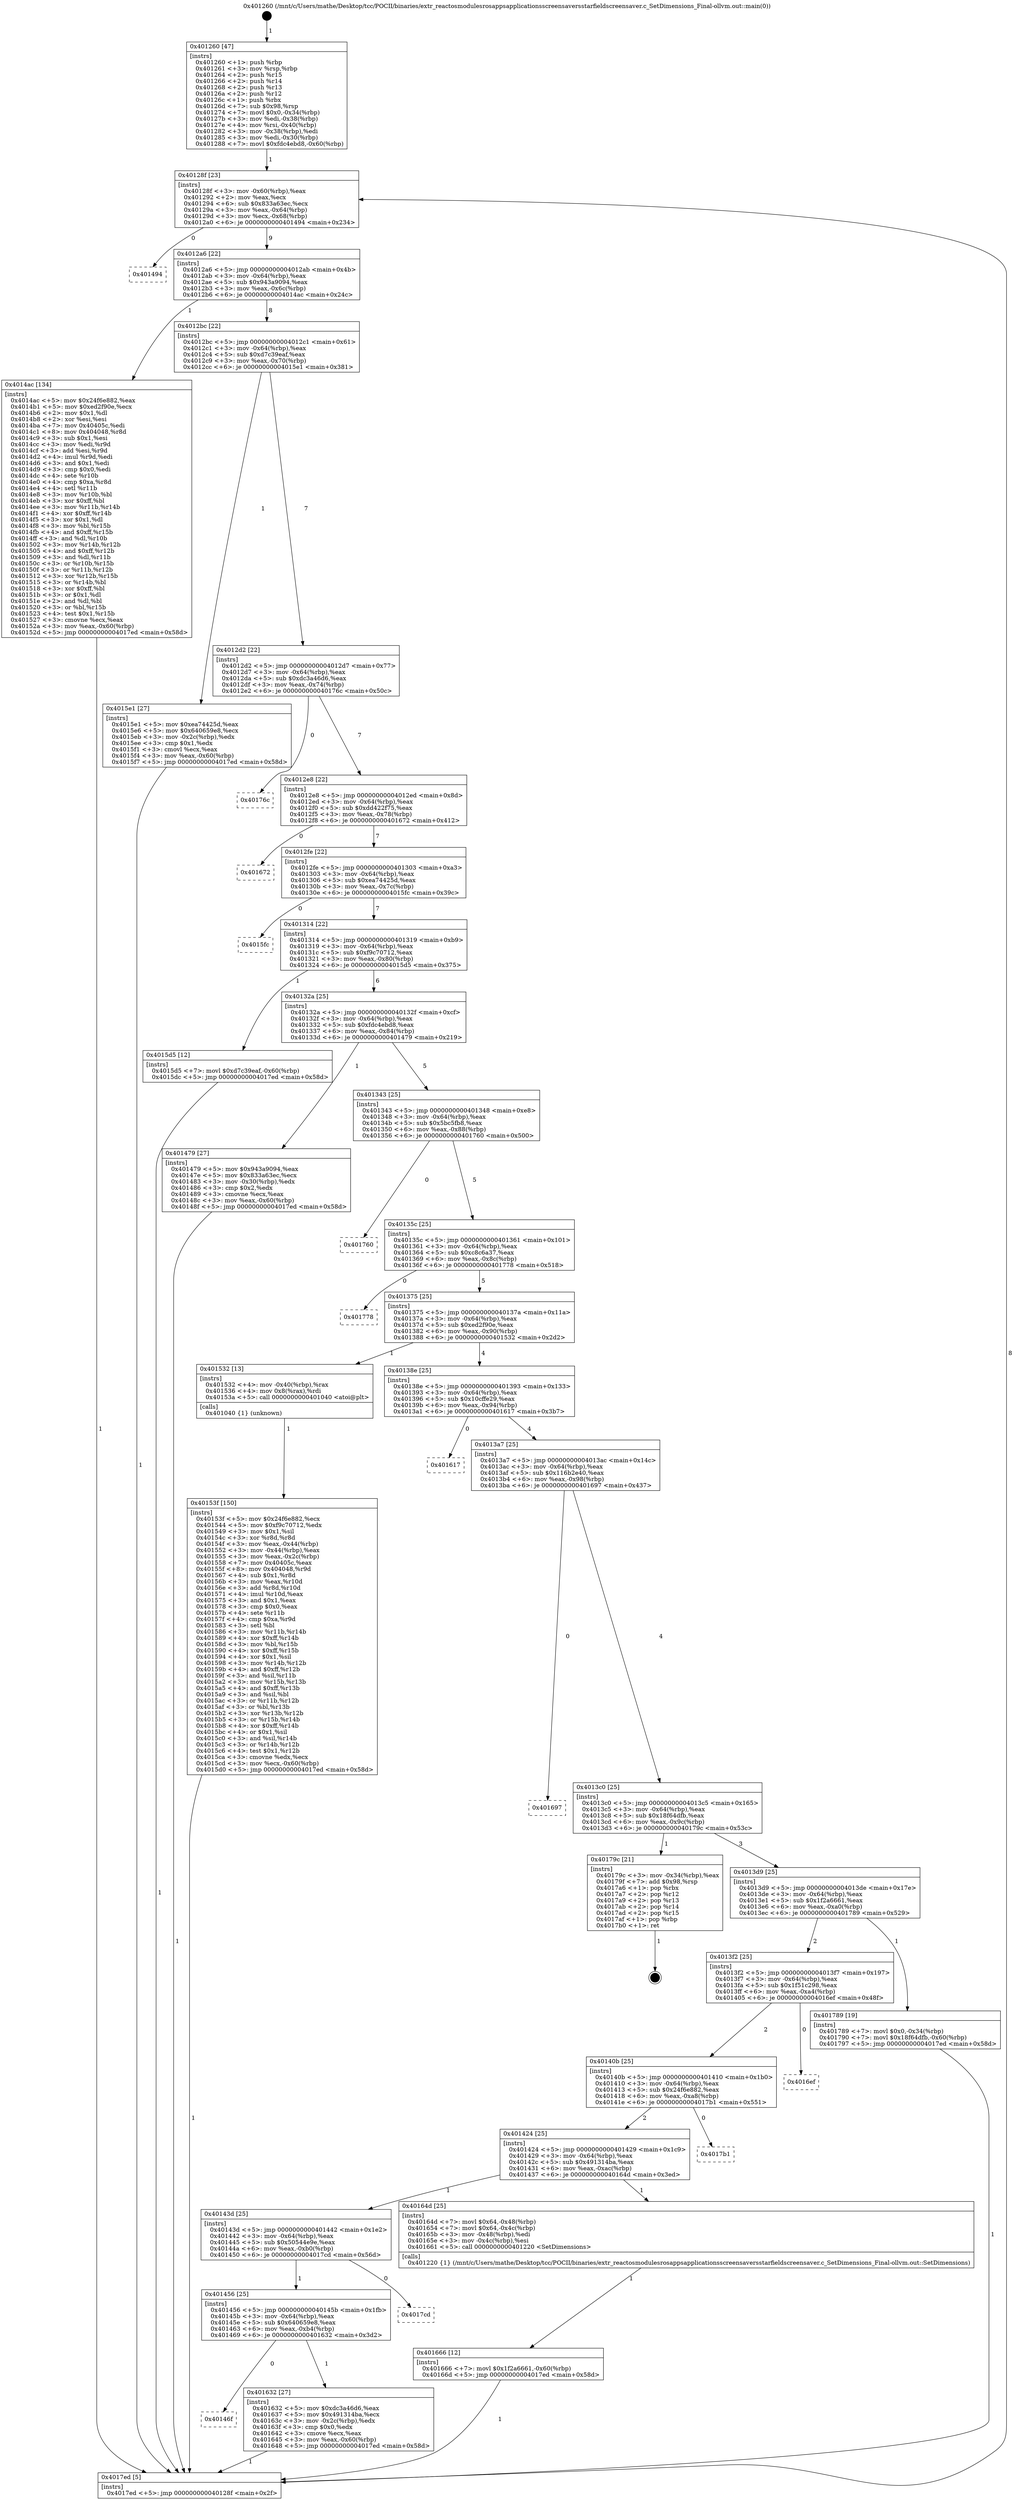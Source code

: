digraph "0x401260" {
  label = "0x401260 (/mnt/c/Users/mathe/Desktop/tcc/POCII/binaries/extr_reactosmodulesrosappsapplicationsscreensaversstarfieldscreensaver.c_SetDimensions_Final-ollvm.out::main(0))"
  labelloc = "t"
  node[shape=record]

  Entry [label="",width=0.3,height=0.3,shape=circle,fillcolor=black,style=filled]
  "0x40128f" [label="{
     0x40128f [23]\l
     | [instrs]\l
     &nbsp;&nbsp;0x40128f \<+3\>: mov -0x60(%rbp),%eax\l
     &nbsp;&nbsp;0x401292 \<+2\>: mov %eax,%ecx\l
     &nbsp;&nbsp;0x401294 \<+6\>: sub $0x833a63ec,%ecx\l
     &nbsp;&nbsp;0x40129a \<+3\>: mov %eax,-0x64(%rbp)\l
     &nbsp;&nbsp;0x40129d \<+3\>: mov %ecx,-0x68(%rbp)\l
     &nbsp;&nbsp;0x4012a0 \<+6\>: je 0000000000401494 \<main+0x234\>\l
  }"]
  "0x401494" [label="{
     0x401494\l
  }", style=dashed]
  "0x4012a6" [label="{
     0x4012a6 [22]\l
     | [instrs]\l
     &nbsp;&nbsp;0x4012a6 \<+5\>: jmp 00000000004012ab \<main+0x4b\>\l
     &nbsp;&nbsp;0x4012ab \<+3\>: mov -0x64(%rbp),%eax\l
     &nbsp;&nbsp;0x4012ae \<+5\>: sub $0x943a9094,%eax\l
     &nbsp;&nbsp;0x4012b3 \<+3\>: mov %eax,-0x6c(%rbp)\l
     &nbsp;&nbsp;0x4012b6 \<+6\>: je 00000000004014ac \<main+0x24c\>\l
  }"]
  Exit [label="",width=0.3,height=0.3,shape=circle,fillcolor=black,style=filled,peripheries=2]
  "0x4014ac" [label="{
     0x4014ac [134]\l
     | [instrs]\l
     &nbsp;&nbsp;0x4014ac \<+5\>: mov $0x24f6e882,%eax\l
     &nbsp;&nbsp;0x4014b1 \<+5\>: mov $0xed2f90e,%ecx\l
     &nbsp;&nbsp;0x4014b6 \<+2\>: mov $0x1,%dl\l
     &nbsp;&nbsp;0x4014b8 \<+2\>: xor %esi,%esi\l
     &nbsp;&nbsp;0x4014ba \<+7\>: mov 0x40405c,%edi\l
     &nbsp;&nbsp;0x4014c1 \<+8\>: mov 0x404048,%r8d\l
     &nbsp;&nbsp;0x4014c9 \<+3\>: sub $0x1,%esi\l
     &nbsp;&nbsp;0x4014cc \<+3\>: mov %edi,%r9d\l
     &nbsp;&nbsp;0x4014cf \<+3\>: add %esi,%r9d\l
     &nbsp;&nbsp;0x4014d2 \<+4\>: imul %r9d,%edi\l
     &nbsp;&nbsp;0x4014d6 \<+3\>: and $0x1,%edi\l
     &nbsp;&nbsp;0x4014d9 \<+3\>: cmp $0x0,%edi\l
     &nbsp;&nbsp;0x4014dc \<+4\>: sete %r10b\l
     &nbsp;&nbsp;0x4014e0 \<+4\>: cmp $0xa,%r8d\l
     &nbsp;&nbsp;0x4014e4 \<+4\>: setl %r11b\l
     &nbsp;&nbsp;0x4014e8 \<+3\>: mov %r10b,%bl\l
     &nbsp;&nbsp;0x4014eb \<+3\>: xor $0xff,%bl\l
     &nbsp;&nbsp;0x4014ee \<+3\>: mov %r11b,%r14b\l
     &nbsp;&nbsp;0x4014f1 \<+4\>: xor $0xff,%r14b\l
     &nbsp;&nbsp;0x4014f5 \<+3\>: xor $0x1,%dl\l
     &nbsp;&nbsp;0x4014f8 \<+3\>: mov %bl,%r15b\l
     &nbsp;&nbsp;0x4014fb \<+4\>: and $0xff,%r15b\l
     &nbsp;&nbsp;0x4014ff \<+3\>: and %dl,%r10b\l
     &nbsp;&nbsp;0x401502 \<+3\>: mov %r14b,%r12b\l
     &nbsp;&nbsp;0x401505 \<+4\>: and $0xff,%r12b\l
     &nbsp;&nbsp;0x401509 \<+3\>: and %dl,%r11b\l
     &nbsp;&nbsp;0x40150c \<+3\>: or %r10b,%r15b\l
     &nbsp;&nbsp;0x40150f \<+3\>: or %r11b,%r12b\l
     &nbsp;&nbsp;0x401512 \<+3\>: xor %r12b,%r15b\l
     &nbsp;&nbsp;0x401515 \<+3\>: or %r14b,%bl\l
     &nbsp;&nbsp;0x401518 \<+3\>: xor $0xff,%bl\l
     &nbsp;&nbsp;0x40151b \<+3\>: or $0x1,%dl\l
     &nbsp;&nbsp;0x40151e \<+2\>: and %dl,%bl\l
     &nbsp;&nbsp;0x401520 \<+3\>: or %bl,%r15b\l
     &nbsp;&nbsp;0x401523 \<+4\>: test $0x1,%r15b\l
     &nbsp;&nbsp;0x401527 \<+3\>: cmovne %ecx,%eax\l
     &nbsp;&nbsp;0x40152a \<+3\>: mov %eax,-0x60(%rbp)\l
     &nbsp;&nbsp;0x40152d \<+5\>: jmp 00000000004017ed \<main+0x58d\>\l
  }"]
  "0x4012bc" [label="{
     0x4012bc [22]\l
     | [instrs]\l
     &nbsp;&nbsp;0x4012bc \<+5\>: jmp 00000000004012c1 \<main+0x61\>\l
     &nbsp;&nbsp;0x4012c1 \<+3\>: mov -0x64(%rbp),%eax\l
     &nbsp;&nbsp;0x4012c4 \<+5\>: sub $0xd7c39eaf,%eax\l
     &nbsp;&nbsp;0x4012c9 \<+3\>: mov %eax,-0x70(%rbp)\l
     &nbsp;&nbsp;0x4012cc \<+6\>: je 00000000004015e1 \<main+0x381\>\l
  }"]
  "0x401666" [label="{
     0x401666 [12]\l
     | [instrs]\l
     &nbsp;&nbsp;0x401666 \<+7\>: movl $0x1f2a6661,-0x60(%rbp)\l
     &nbsp;&nbsp;0x40166d \<+5\>: jmp 00000000004017ed \<main+0x58d\>\l
  }"]
  "0x4015e1" [label="{
     0x4015e1 [27]\l
     | [instrs]\l
     &nbsp;&nbsp;0x4015e1 \<+5\>: mov $0xea74425d,%eax\l
     &nbsp;&nbsp;0x4015e6 \<+5\>: mov $0x640659e8,%ecx\l
     &nbsp;&nbsp;0x4015eb \<+3\>: mov -0x2c(%rbp),%edx\l
     &nbsp;&nbsp;0x4015ee \<+3\>: cmp $0x1,%edx\l
     &nbsp;&nbsp;0x4015f1 \<+3\>: cmovl %ecx,%eax\l
     &nbsp;&nbsp;0x4015f4 \<+3\>: mov %eax,-0x60(%rbp)\l
     &nbsp;&nbsp;0x4015f7 \<+5\>: jmp 00000000004017ed \<main+0x58d\>\l
  }"]
  "0x4012d2" [label="{
     0x4012d2 [22]\l
     | [instrs]\l
     &nbsp;&nbsp;0x4012d2 \<+5\>: jmp 00000000004012d7 \<main+0x77\>\l
     &nbsp;&nbsp;0x4012d7 \<+3\>: mov -0x64(%rbp),%eax\l
     &nbsp;&nbsp;0x4012da \<+5\>: sub $0xdc3a46d6,%eax\l
     &nbsp;&nbsp;0x4012df \<+3\>: mov %eax,-0x74(%rbp)\l
     &nbsp;&nbsp;0x4012e2 \<+6\>: je 000000000040176c \<main+0x50c\>\l
  }"]
  "0x40146f" [label="{
     0x40146f\l
  }", style=dashed]
  "0x40176c" [label="{
     0x40176c\l
  }", style=dashed]
  "0x4012e8" [label="{
     0x4012e8 [22]\l
     | [instrs]\l
     &nbsp;&nbsp;0x4012e8 \<+5\>: jmp 00000000004012ed \<main+0x8d\>\l
     &nbsp;&nbsp;0x4012ed \<+3\>: mov -0x64(%rbp),%eax\l
     &nbsp;&nbsp;0x4012f0 \<+5\>: sub $0xdd422f75,%eax\l
     &nbsp;&nbsp;0x4012f5 \<+3\>: mov %eax,-0x78(%rbp)\l
     &nbsp;&nbsp;0x4012f8 \<+6\>: je 0000000000401672 \<main+0x412\>\l
  }"]
  "0x401632" [label="{
     0x401632 [27]\l
     | [instrs]\l
     &nbsp;&nbsp;0x401632 \<+5\>: mov $0xdc3a46d6,%eax\l
     &nbsp;&nbsp;0x401637 \<+5\>: mov $0x491314ba,%ecx\l
     &nbsp;&nbsp;0x40163c \<+3\>: mov -0x2c(%rbp),%edx\l
     &nbsp;&nbsp;0x40163f \<+3\>: cmp $0x0,%edx\l
     &nbsp;&nbsp;0x401642 \<+3\>: cmove %ecx,%eax\l
     &nbsp;&nbsp;0x401645 \<+3\>: mov %eax,-0x60(%rbp)\l
     &nbsp;&nbsp;0x401648 \<+5\>: jmp 00000000004017ed \<main+0x58d\>\l
  }"]
  "0x401672" [label="{
     0x401672\l
  }", style=dashed]
  "0x4012fe" [label="{
     0x4012fe [22]\l
     | [instrs]\l
     &nbsp;&nbsp;0x4012fe \<+5\>: jmp 0000000000401303 \<main+0xa3\>\l
     &nbsp;&nbsp;0x401303 \<+3\>: mov -0x64(%rbp),%eax\l
     &nbsp;&nbsp;0x401306 \<+5\>: sub $0xea74425d,%eax\l
     &nbsp;&nbsp;0x40130b \<+3\>: mov %eax,-0x7c(%rbp)\l
     &nbsp;&nbsp;0x40130e \<+6\>: je 00000000004015fc \<main+0x39c\>\l
  }"]
  "0x401456" [label="{
     0x401456 [25]\l
     | [instrs]\l
     &nbsp;&nbsp;0x401456 \<+5\>: jmp 000000000040145b \<main+0x1fb\>\l
     &nbsp;&nbsp;0x40145b \<+3\>: mov -0x64(%rbp),%eax\l
     &nbsp;&nbsp;0x40145e \<+5\>: sub $0x640659e8,%eax\l
     &nbsp;&nbsp;0x401463 \<+6\>: mov %eax,-0xb4(%rbp)\l
     &nbsp;&nbsp;0x401469 \<+6\>: je 0000000000401632 \<main+0x3d2\>\l
  }"]
  "0x4015fc" [label="{
     0x4015fc\l
  }", style=dashed]
  "0x401314" [label="{
     0x401314 [22]\l
     | [instrs]\l
     &nbsp;&nbsp;0x401314 \<+5\>: jmp 0000000000401319 \<main+0xb9\>\l
     &nbsp;&nbsp;0x401319 \<+3\>: mov -0x64(%rbp),%eax\l
     &nbsp;&nbsp;0x40131c \<+5\>: sub $0xf9c70712,%eax\l
     &nbsp;&nbsp;0x401321 \<+3\>: mov %eax,-0x80(%rbp)\l
     &nbsp;&nbsp;0x401324 \<+6\>: je 00000000004015d5 \<main+0x375\>\l
  }"]
  "0x4017cd" [label="{
     0x4017cd\l
  }", style=dashed]
  "0x4015d5" [label="{
     0x4015d5 [12]\l
     | [instrs]\l
     &nbsp;&nbsp;0x4015d5 \<+7\>: movl $0xd7c39eaf,-0x60(%rbp)\l
     &nbsp;&nbsp;0x4015dc \<+5\>: jmp 00000000004017ed \<main+0x58d\>\l
  }"]
  "0x40132a" [label="{
     0x40132a [25]\l
     | [instrs]\l
     &nbsp;&nbsp;0x40132a \<+5\>: jmp 000000000040132f \<main+0xcf\>\l
     &nbsp;&nbsp;0x40132f \<+3\>: mov -0x64(%rbp),%eax\l
     &nbsp;&nbsp;0x401332 \<+5\>: sub $0xfdc4ebd8,%eax\l
     &nbsp;&nbsp;0x401337 \<+6\>: mov %eax,-0x84(%rbp)\l
     &nbsp;&nbsp;0x40133d \<+6\>: je 0000000000401479 \<main+0x219\>\l
  }"]
  "0x40143d" [label="{
     0x40143d [25]\l
     | [instrs]\l
     &nbsp;&nbsp;0x40143d \<+5\>: jmp 0000000000401442 \<main+0x1e2\>\l
     &nbsp;&nbsp;0x401442 \<+3\>: mov -0x64(%rbp),%eax\l
     &nbsp;&nbsp;0x401445 \<+5\>: sub $0x50544e9e,%eax\l
     &nbsp;&nbsp;0x40144a \<+6\>: mov %eax,-0xb0(%rbp)\l
     &nbsp;&nbsp;0x401450 \<+6\>: je 00000000004017cd \<main+0x56d\>\l
  }"]
  "0x401479" [label="{
     0x401479 [27]\l
     | [instrs]\l
     &nbsp;&nbsp;0x401479 \<+5\>: mov $0x943a9094,%eax\l
     &nbsp;&nbsp;0x40147e \<+5\>: mov $0x833a63ec,%ecx\l
     &nbsp;&nbsp;0x401483 \<+3\>: mov -0x30(%rbp),%edx\l
     &nbsp;&nbsp;0x401486 \<+3\>: cmp $0x2,%edx\l
     &nbsp;&nbsp;0x401489 \<+3\>: cmovne %ecx,%eax\l
     &nbsp;&nbsp;0x40148c \<+3\>: mov %eax,-0x60(%rbp)\l
     &nbsp;&nbsp;0x40148f \<+5\>: jmp 00000000004017ed \<main+0x58d\>\l
  }"]
  "0x401343" [label="{
     0x401343 [25]\l
     | [instrs]\l
     &nbsp;&nbsp;0x401343 \<+5\>: jmp 0000000000401348 \<main+0xe8\>\l
     &nbsp;&nbsp;0x401348 \<+3\>: mov -0x64(%rbp),%eax\l
     &nbsp;&nbsp;0x40134b \<+5\>: sub $0x5bc5fb8,%eax\l
     &nbsp;&nbsp;0x401350 \<+6\>: mov %eax,-0x88(%rbp)\l
     &nbsp;&nbsp;0x401356 \<+6\>: je 0000000000401760 \<main+0x500\>\l
  }"]
  "0x4017ed" [label="{
     0x4017ed [5]\l
     | [instrs]\l
     &nbsp;&nbsp;0x4017ed \<+5\>: jmp 000000000040128f \<main+0x2f\>\l
  }"]
  "0x401260" [label="{
     0x401260 [47]\l
     | [instrs]\l
     &nbsp;&nbsp;0x401260 \<+1\>: push %rbp\l
     &nbsp;&nbsp;0x401261 \<+3\>: mov %rsp,%rbp\l
     &nbsp;&nbsp;0x401264 \<+2\>: push %r15\l
     &nbsp;&nbsp;0x401266 \<+2\>: push %r14\l
     &nbsp;&nbsp;0x401268 \<+2\>: push %r13\l
     &nbsp;&nbsp;0x40126a \<+2\>: push %r12\l
     &nbsp;&nbsp;0x40126c \<+1\>: push %rbx\l
     &nbsp;&nbsp;0x40126d \<+7\>: sub $0x98,%rsp\l
     &nbsp;&nbsp;0x401274 \<+7\>: movl $0x0,-0x34(%rbp)\l
     &nbsp;&nbsp;0x40127b \<+3\>: mov %edi,-0x38(%rbp)\l
     &nbsp;&nbsp;0x40127e \<+4\>: mov %rsi,-0x40(%rbp)\l
     &nbsp;&nbsp;0x401282 \<+3\>: mov -0x38(%rbp),%edi\l
     &nbsp;&nbsp;0x401285 \<+3\>: mov %edi,-0x30(%rbp)\l
     &nbsp;&nbsp;0x401288 \<+7\>: movl $0xfdc4ebd8,-0x60(%rbp)\l
  }"]
  "0x40164d" [label="{
     0x40164d [25]\l
     | [instrs]\l
     &nbsp;&nbsp;0x40164d \<+7\>: movl $0x64,-0x48(%rbp)\l
     &nbsp;&nbsp;0x401654 \<+7\>: movl $0x64,-0x4c(%rbp)\l
     &nbsp;&nbsp;0x40165b \<+3\>: mov -0x48(%rbp),%edi\l
     &nbsp;&nbsp;0x40165e \<+3\>: mov -0x4c(%rbp),%esi\l
     &nbsp;&nbsp;0x401661 \<+5\>: call 0000000000401220 \<SetDimensions\>\l
     | [calls]\l
     &nbsp;&nbsp;0x401220 \{1\} (/mnt/c/Users/mathe/Desktop/tcc/POCII/binaries/extr_reactosmodulesrosappsapplicationsscreensaversstarfieldscreensaver.c_SetDimensions_Final-ollvm.out::SetDimensions)\l
  }"]
  "0x401760" [label="{
     0x401760\l
  }", style=dashed]
  "0x40135c" [label="{
     0x40135c [25]\l
     | [instrs]\l
     &nbsp;&nbsp;0x40135c \<+5\>: jmp 0000000000401361 \<main+0x101\>\l
     &nbsp;&nbsp;0x401361 \<+3\>: mov -0x64(%rbp),%eax\l
     &nbsp;&nbsp;0x401364 \<+5\>: sub $0xc8c6a37,%eax\l
     &nbsp;&nbsp;0x401369 \<+6\>: mov %eax,-0x8c(%rbp)\l
     &nbsp;&nbsp;0x40136f \<+6\>: je 0000000000401778 \<main+0x518\>\l
  }"]
  "0x401424" [label="{
     0x401424 [25]\l
     | [instrs]\l
     &nbsp;&nbsp;0x401424 \<+5\>: jmp 0000000000401429 \<main+0x1c9\>\l
     &nbsp;&nbsp;0x401429 \<+3\>: mov -0x64(%rbp),%eax\l
     &nbsp;&nbsp;0x40142c \<+5\>: sub $0x491314ba,%eax\l
     &nbsp;&nbsp;0x401431 \<+6\>: mov %eax,-0xac(%rbp)\l
     &nbsp;&nbsp;0x401437 \<+6\>: je 000000000040164d \<main+0x3ed\>\l
  }"]
  "0x401778" [label="{
     0x401778\l
  }", style=dashed]
  "0x401375" [label="{
     0x401375 [25]\l
     | [instrs]\l
     &nbsp;&nbsp;0x401375 \<+5\>: jmp 000000000040137a \<main+0x11a\>\l
     &nbsp;&nbsp;0x40137a \<+3\>: mov -0x64(%rbp),%eax\l
     &nbsp;&nbsp;0x40137d \<+5\>: sub $0xed2f90e,%eax\l
     &nbsp;&nbsp;0x401382 \<+6\>: mov %eax,-0x90(%rbp)\l
     &nbsp;&nbsp;0x401388 \<+6\>: je 0000000000401532 \<main+0x2d2\>\l
  }"]
  "0x4017b1" [label="{
     0x4017b1\l
  }", style=dashed]
  "0x401532" [label="{
     0x401532 [13]\l
     | [instrs]\l
     &nbsp;&nbsp;0x401532 \<+4\>: mov -0x40(%rbp),%rax\l
     &nbsp;&nbsp;0x401536 \<+4\>: mov 0x8(%rax),%rdi\l
     &nbsp;&nbsp;0x40153a \<+5\>: call 0000000000401040 \<atoi@plt\>\l
     | [calls]\l
     &nbsp;&nbsp;0x401040 \{1\} (unknown)\l
  }"]
  "0x40138e" [label="{
     0x40138e [25]\l
     | [instrs]\l
     &nbsp;&nbsp;0x40138e \<+5\>: jmp 0000000000401393 \<main+0x133\>\l
     &nbsp;&nbsp;0x401393 \<+3\>: mov -0x64(%rbp),%eax\l
     &nbsp;&nbsp;0x401396 \<+5\>: sub $0x10cffe29,%eax\l
     &nbsp;&nbsp;0x40139b \<+6\>: mov %eax,-0x94(%rbp)\l
     &nbsp;&nbsp;0x4013a1 \<+6\>: je 0000000000401617 \<main+0x3b7\>\l
  }"]
  "0x40153f" [label="{
     0x40153f [150]\l
     | [instrs]\l
     &nbsp;&nbsp;0x40153f \<+5\>: mov $0x24f6e882,%ecx\l
     &nbsp;&nbsp;0x401544 \<+5\>: mov $0xf9c70712,%edx\l
     &nbsp;&nbsp;0x401549 \<+3\>: mov $0x1,%sil\l
     &nbsp;&nbsp;0x40154c \<+3\>: xor %r8d,%r8d\l
     &nbsp;&nbsp;0x40154f \<+3\>: mov %eax,-0x44(%rbp)\l
     &nbsp;&nbsp;0x401552 \<+3\>: mov -0x44(%rbp),%eax\l
     &nbsp;&nbsp;0x401555 \<+3\>: mov %eax,-0x2c(%rbp)\l
     &nbsp;&nbsp;0x401558 \<+7\>: mov 0x40405c,%eax\l
     &nbsp;&nbsp;0x40155f \<+8\>: mov 0x404048,%r9d\l
     &nbsp;&nbsp;0x401567 \<+4\>: sub $0x1,%r8d\l
     &nbsp;&nbsp;0x40156b \<+3\>: mov %eax,%r10d\l
     &nbsp;&nbsp;0x40156e \<+3\>: add %r8d,%r10d\l
     &nbsp;&nbsp;0x401571 \<+4\>: imul %r10d,%eax\l
     &nbsp;&nbsp;0x401575 \<+3\>: and $0x1,%eax\l
     &nbsp;&nbsp;0x401578 \<+3\>: cmp $0x0,%eax\l
     &nbsp;&nbsp;0x40157b \<+4\>: sete %r11b\l
     &nbsp;&nbsp;0x40157f \<+4\>: cmp $0xa,%r9d\l
     &nbsp;&nbsp;0x401583 \<+3\>: setl %bl\l
     &nbsp;&nbsp;0x401586 \<+3\>: mov %r11b,%r14b\l
     &nbsp;&nbsp;0x401589 \<+4\>: xor $0xff,%r14b\l
     &nbsp;&nbsp;0x40158d \<+3\>: mov %bl,%r15b\l
     &nbsp;&nbsp;0x401590 \<+4\>: xor $0xff,%r15b\l
     &nbsp;&nbsp;0x401594 \<+4\>: xor $0x1,%sil\l
     &nbsp;&nbsp;0x401598 \<+3\>: mov %r14b,%r12b\l
     &nbsp;&nbsp;0x40159b \<+4\>: and $0xff,%r12b\l
     &nbsp;&nbsp;0x40159f \<+3\>: and %sil,%r11b\l
     &nbsp;&nbsp;0x4015a2 \<+3\>: mov %r15b,%r13b\l
     &nbsp;&nbsp;0x4015a5 \<+4\>: and $0xff,%r13b\l
     &nbsp;&nbsp;0x4015a9 \<+3\>: and %sil,%bl\l
     &nbsp;&nbsp;0x4015ac \<+3\>: or %r11b,%r12b\l
     &nbsp;&nbsp;0x4015af \<+3\>: or %bl,%r13b\l
     &nbsp;&nbsp;0x4015b2 \<+3\>: xor %r13b,%r12b\l
     &nbsp;&nbsp;0x4015b5 \<+3\>: or %r15b,%r14b\l
     &nbsp;&nbsp;0x4015b8 \<+4\>: xor $0xff,%r14b\l
     &nbsp;&nbsp;0x4015bc \<+4\>: or $0x1,%sil\l
     &nbsp;&nbsp;0x4015c0 \<+3\>: and %sil,%r14b\l
     &nbsp;&nbsp;0x4015c3 \<+3\>: or %r14b,%r12b\l
     &nbsp;&nbsp;0x4015c6 \<+4\>: test $0x1,%r12b\l
     &nbsp;&nbsp;0x4015ca \<+3\>: cmovne %edx,%ecx\l
     &nbsp;&nbsp;0x4015cd \<+3\>: mov %ecx,-0x60(%rbp)\l
     &nbsp;&nbsp;0x4015d0 \<+5\>: jmp 00000000004017ed \<main+0x58d\>\l
  }"]
  "0x40140b" [label="{
     0x40140b [25]\l
     | [instrs]\l
     &nbsp;&nbsp;0x40140b \<+5\>: jmp 0000000000401410 \<main+0x1b0\>\l
     &nbsp;&nbsp;0x401410 \<+3\>: mov -0x64(%rbp),%eax\l
     &nbsp;&nbsp;0x401413 \<+5\>: sub $0x24f6e882,%eax\l
     &nbsp;&nbsp;0x401418 \<+6\>: mov %eax,-0xa8(%rbp)\l
     &nbsp;&nbsp;0x40141e \<+6\>: je 00000000004017b1 \<main+0x551\>\l
  }"]
  "0x401617" [label="{
     0x401617\l
  }", style=dashed]
  "0x4013a7" [label="{
     0x4013a7 [25]\l
     | [instrs]\l
     &nbsp;&nbsp;0x4013a7 \<+5\>: jmp 00000000004013ac \<main+0x14c\>\l
     &nbsp;&nbsp;0x4013ac \<+3\>: mov -0x64(%rbp),%eax\l
     &nbsp;&nbsp;0x4013af \<+5\>: sub $0x116b2e40,%eax\l
     &nbsp;&nbsp;0x4013b4 \<+6\>: mov %eax,-0x98(%rbp)\l
     &nbsp;&nbsp;0x4013ba \<+6\>: je 0000000000401697 \<main+0x437\>\l
  }"]
  "0x4016ef" [label="{
     0x4016ef\l
  }", style=dashed]
  "0x401697" [label="{
     0x401697\l
  }", style=dashed]
  "0x4013c0" [label="{
     0x4013c0 [25]\l
     | [instrs]\l
     &nbsp;&nbsp;0x4013c0 \<+5\>: jmp 00000000004013c5 \<main+0x165\>\l
     &nbsp;&nbsp;0x4013c5 \<+3\>: mov -0x64(%rbp),%eax\l
     &nbsp;&nbsp;0x4013c8 \<+5\>: sub $0x18f64dfb,%eax\l
     &nbsp;&nbsp;0x4013cd \<+6\>: mov %eax,-0x9c(%rbp)\l
     &nbsp;&nbsp;0x4013d3 \<+6\>: je 000000000040179c \<main+0x53c\>\l
  }"]
  "0x4013f2" [label="{
     0x4013f2 [25]\l
     | [instrs]\l
     &nbsp;&nbsp;0x4013f2 \<+5\>: jmp 00000000004013f7 \<main+0x197\>\l
     &nbsp;&nbsp;0x4013f7 \<+3\>: mov -0x64(%rbp),%eax\l
     &nbsp;&nbsp;0x4013fa \<+5\>: sub $0x1f51c298,%eax\l
     &nbsp;&nbsp;0x4013ff \<+6\>: mov %eax,-0xa4(%rbp)\l
     &nbsp;&nbsp;0x401405 \<+6\>: je 00000000004016ef \<main+0x48f\>\l
  }"]
  "0x40179c" [label="{
     0x40179c [21]\l
     | [instrs]\l
     &nbsp;&nbsp;0x40179c \<+3\>: mov -0x34(%rbp),%eax\l
     &nbsp;&nbsp;0x40179f \<+7\>: add $0x98,%rsp\l
     &nbsp;&nbsp;0x4017a6 \<+1\>: pop %rbx\l
     &nbsp;&nbsp;0x4017a7 \<+2\>: pop %r12\l
     &nbsp;&nbsp;0x4017a9 \<+2\>: pop %r13\l
     &nbsp;&nbsp;0x4017ab \<+2\>: pop %r14\l
     &nbsp;&nbsp;0x4017ad \<+2\>: pop %r15\l
     &nbsp;&nbsp;0x4017af \<+1\>: pop %rbp\l
     &nbsp;&nbsp;0x4017b0 \<+1\>: ret\l
  }"]
  "0x4013d9" [label="{
     0x4013d9 [25]\l
     | [instrs]\l
     &nbsp;&nbsp;0x4013d9 \<+5\>: jmp 00000000004013de \<main+0x17e\>\l
     &nbsp;&nbsp;0x4013de \<+3\>: mov -0x64(%rbp),%eax\l
     &nbsp;&nbsp;0x4013e1 \<+5\>: sub $0x1f2a6661,%eax\l
     &nbsp;&nbsp;0x4013e6 \<+6\>: mov %eax,-0xa0(%rbp)\l
     &nbsp;&nbsp;0x4013ec \<+6\>: je 0000000000401789 \<main+0x529\>\l
  }"]
  "0x401789" [label="{
     0x401789 [19]\l
     | [instrs]\l
     &nbsp;&nbsp;0x401789 \<+7\>: movl $0x0,-0x34(%rbp)\l
     &nbsp;&nbsp;0x401790 \<+7\>: movl $0x18f64dfb,-0x60(%rbp)\l
     &nbsp;&nbsp;0x401797 \<+5\>: jmp 00000000004017ed \<main+0x58d\>\l
  }"]
  Entry -> "0x401260" [label=" 1"]
  "0x40128f" -> "0x401494" [label=" 0"]
  "0x40128f" -> "0x4012a6" [label=" 9"]
  "0x40179c" -> Exit [label=" 1"]
  "0x4012a6" -> "0x4014ac" [label=" 1"]
  "0x4012a6" -> "0x4012bc" [label=" 8"]
  "0x401789" -> "0x4017ed" [label=" 1"]
  "0x4012bc" -> "0x4015e1" [label=" 1"]
  "0x4012bc" -> "0x4012d2" [label=" 7"]
  "0x401666" -> "0x4017ed" [label=" 1"]
  "0x4012d2" -> "0x40176c" [label=" 0"]
  "0x4012d2" -> "0x4012e8" [label=" 7"]
  "0x40164d" -> "0x401666" [label=" 1"]
  "0x4012e8" -> "0x401672" [label=" 0"]
  "0x4012e8" -> "0x4012fe" [label=" 7"]
  "0x401632" -> "0x4017ed" [label=" 1"]
  "0x4012fe" -> "0x4015fc" [label=" 0"]
  "0x4012fe" -> "0x401314" [label=" 7"]
  "0x401456" -> "0x401632" [label=" 1"]
  "0x401314" -> "0x4015d5" [label=" 1"]
  "0x401314" -> "0x40132a" [label=" 6"]
  "0x401456" -> "0x40146f" [label=" 0"]
  "0x40132a" -> "0x401479" [label=" 1"]
  "0x40132a" -> "0x401343" [label=" 5"]
  "0x401479" -> "0x4017ed" [label=" 1"]
  "0x401260" -> "0x40128f" [label=" 1"]
  "0x4017ed" -> "0x40128f" [label=" 8"]
  "0x4014ac" -> "0x4017ed" [label=" 1"]
  "0x40143d" -> "0x4017cd" [label=" 0"]
  "0x401343" -> "0x401760" [label=" 0"]
  "0x401343" -> "0x40135c" [label=" 5"]
  "0x40143d" -> "0x401456" [label=" 1"]
  "0x40135c" -> "0x401778" [label=" 0"]
  "0x40135c" -> "0x401375" [label=" 5"]
  "0x401424" -> "0x40164d" [label=" 1"]
  "0x401375" -> "0x401532" [label=" 1"]
  "0x401375" -> "0x40138e" [label=" 4"]
  "0x401532" -> "0x40153f" [label=" 1"]
  "0x40153f" -> "0x4017ed" [label=" 1"]
  "0x4015d5" -> "0x4017ed" [label=" 1"]
  "0x4015e1" -> "0x4017ed" [label=" 1"]
  "0x401424" -> "0x40143d" [label=" 1"]
  "0x40138e" -> "0x401617" [label=" 0"]
  "0x40138e" -> "0x4013a7" [label=" 4"]
  "0x40140b" -> "0x4017b1" [label=" 0"]
  "0x4013a7" -> "0x401697" [label=" 0"]
  "0x4013a7" -> "0x4013c0" [label=" 4"]
  "0x40140b" -> "0x401424" [label=" 2"]
  "0x4013c0" -> "0x40179c" [label=" 1"]
  "0x4013c0" -> "0x4013d9" [label=" 3"]
  "0x4013f2" -> "0x4016ef" [label=" 0"]
  "0x4013d9" -> "0x401789" [label=" 1"]
  "0x4013d9" -> "0x4013f2" [label=" 2"]
  "0x4013f2" -> "0x40140b" [label=" 2"]
}

